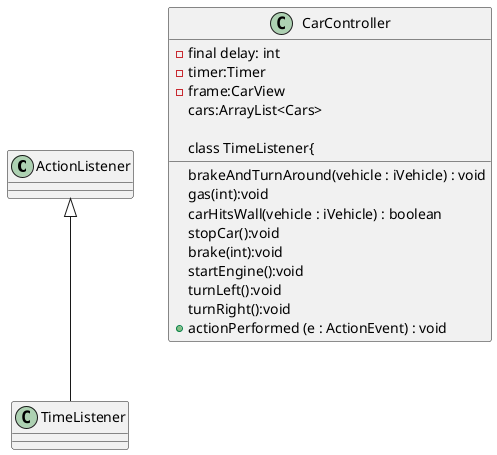 @startuml

ActionListener <|-- TimeListener

class CarController {
-final delay: int
-timer:Timer
-frame:CarView
cars:ArrayList<Cars>
brakeAndTurnAround(vehicle : iVehicle) : void
gas(int):void
carHitsWall(vehicle : iVehicle) : boolean
stopCar():void
brake(int):void
startEngine():void
turnLeft():void
turnRight():void

class TimeListener{
+actionPerformed (e : ActionEvent) : void
}

@enduml